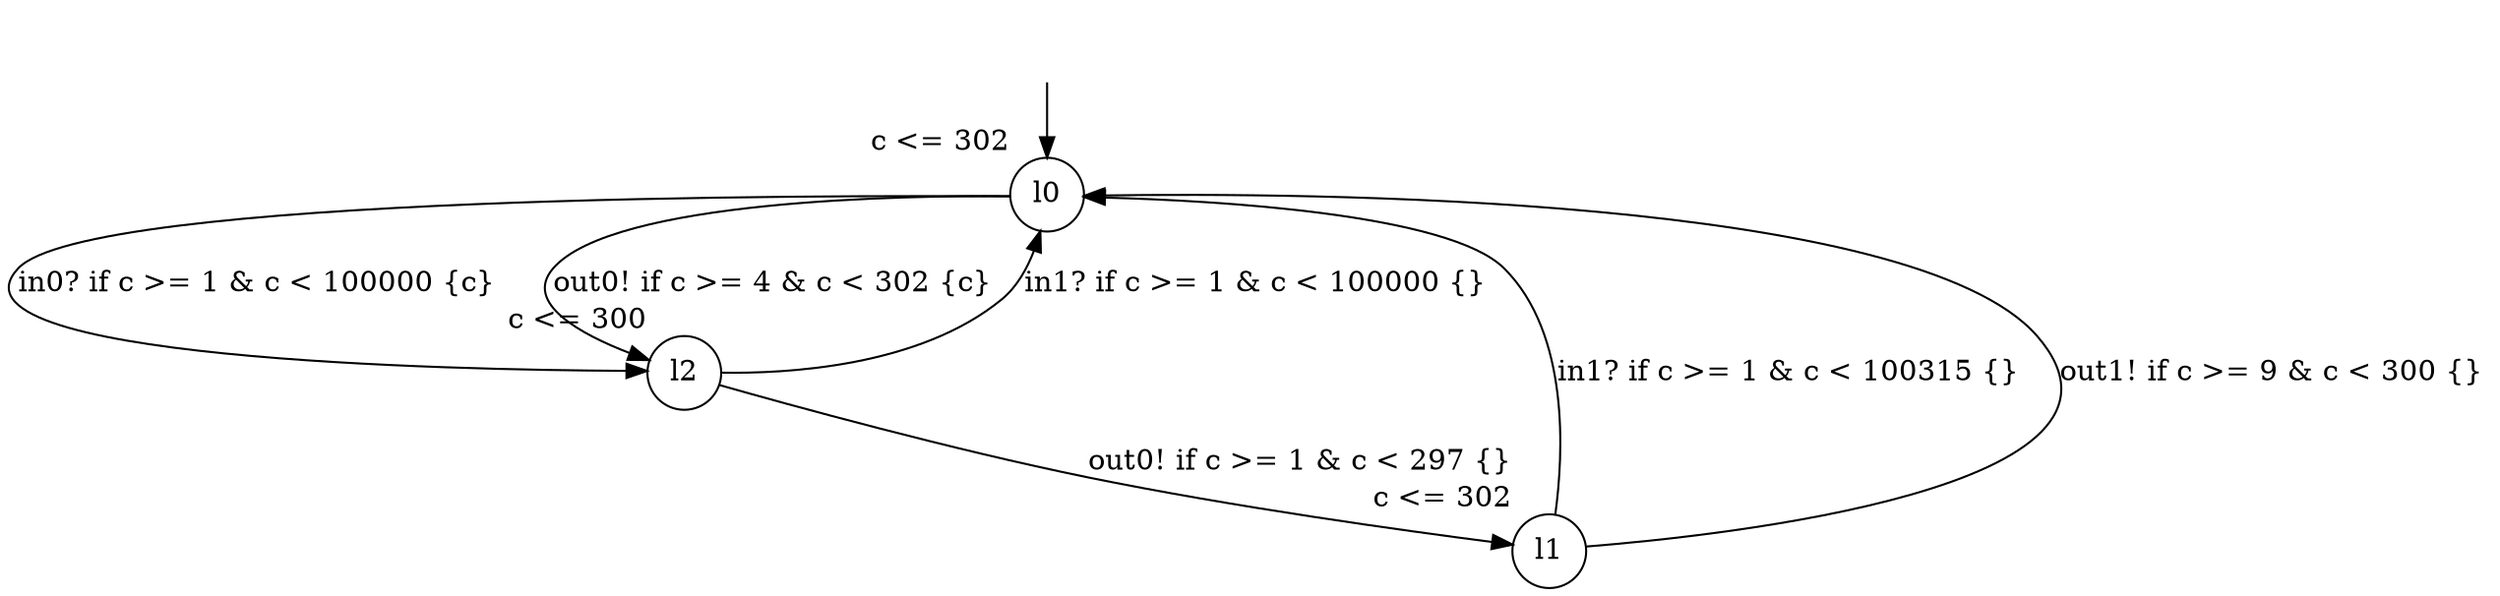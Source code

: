 digraph g {
__start0 [label="" shape="none"];
l0 [shape="circle" margin=0 label="l0", xlabel="c <= 302"];
l1 [shape="circle" margin=0 label="l1", xlabel="c <= 302"];
l2 [shape="circle" margin=0 label="l2", xlabel="c <= 300"];
l0 -> l2 [label="in0? if c >= 1 & c < 100000 {c} "];
l0 -> l2 [label="out0! if c >= 4 & c < 302 {c} "];
l1 -> l0 [label="in1? if c >= 1 & c < 100315 {} "];
l1 -> l0 [label="out1! if c >= 9 & c < 300 {} "];
l2 -> l0 [label="in1? if c >= 1 & c < 100000 {} "];
l2 -> l1 [label="out0! if c >= 1 & c < 297 {} "];
__start0 -> l0;
}

